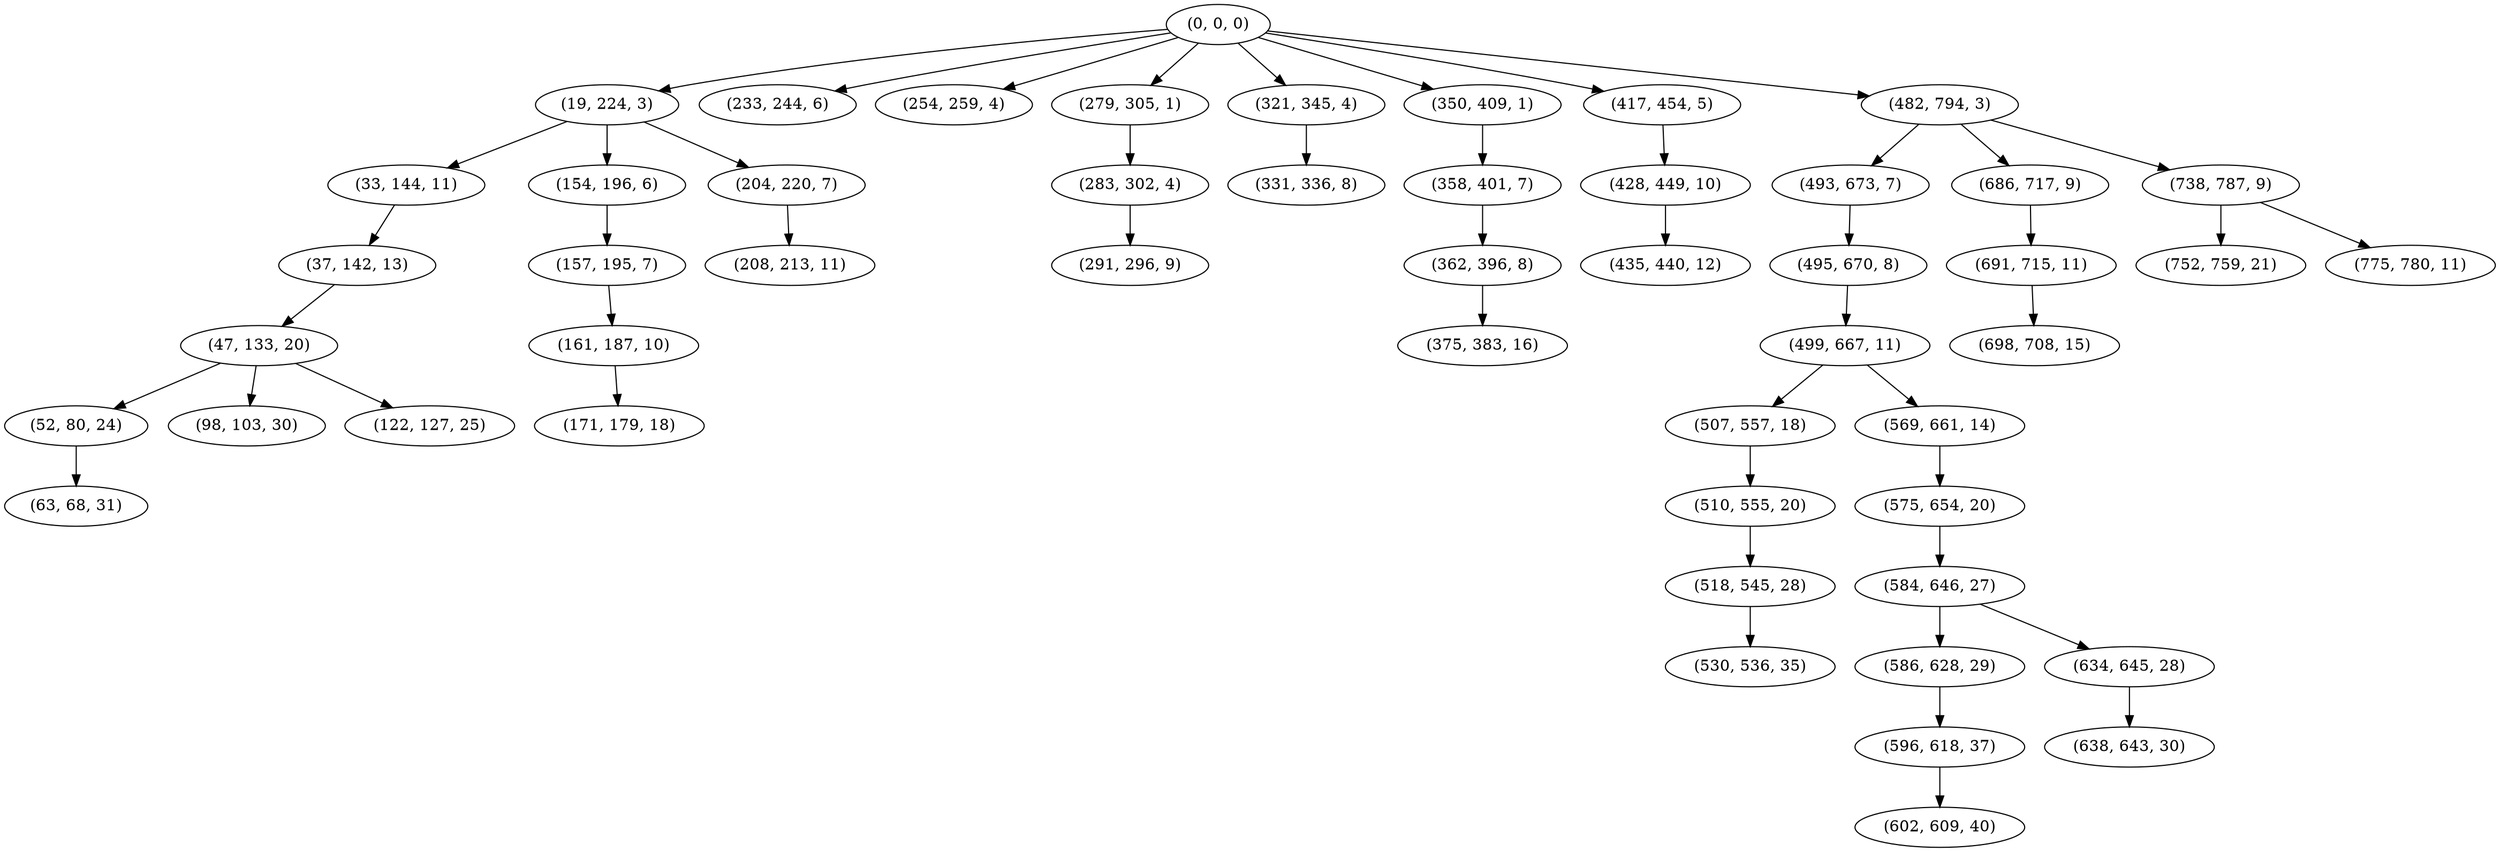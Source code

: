 digraph tree {
    "(0, 0, 0)";
    "(19, 224, 3)";
    "(33, 144, 11)";
    "(37, 142, 13)";
    "(47, 133, 20)";
    "(52, 80, 24)";
    "(63, 68, 31)";
    "(98, 103, 30)";
    "(122, 127, 25)";
    "(154, 196, 6)";
    "(157, 195, 7)";
    "(161, 187, 10)";
    "(171, 179, 18)";
    "(204, 220, 7)";
    "(208, 213, 11)";
    "(233, 244, 6)";
    "(254, 259, 4)";
    "(279, 305, 1)";
    "(283, 302, 4)";
    "(291, 296, 9)";
    "(321, 345, 4)";
    "(331, 336, 8)";
    "(350, 409, 1)";
    "(358, 401, 7)";
    "(362, 396, 8)";
    "(375, 383, 16)";
    "(417, 454, 5)";
    "(428, 449, 10)";
    "(435, 440, 12)";
    "(482, 794, 3)";
    "(493, 673, 7)";
    "(495, 670, 8)";
    "(499, 667, 11)";
    "(507, 557, 18)";
    "(510, 555, 20)";
    "(518, 545, 28)";
    "(530, 536, 35)";
    "(569, 661, 14)";
    "(575, 654, 20)";
    "(584, 646, 27)";
    "(586, 628, 29)";
    "(596, 618, 37)";
    "(602, 609, 40)";
    "(634, 645, 28)";
    "(638, 643, 30)";
    "(686, 717, 9)";
    "(691, 715, 11)";
    "(698, 708, 15)";
    "(738, 787, 9)";
    "(752, 759, 21)";
    "(775, 780, 11)";
    "(0, 0, 0)" -> "(19, 224, 3)";
    "(0, 0, 0)" -> "(233, 244, 6)";
    "(0, 0, 0)" -> "(254, 259, 4)";
    "(0, 0, 0)" -> "(279, 305, 1)";
    "(0, 0, 0)" -> "(321, 345, 4)";
    "(0, 0, 0)" -> "(350, 409, 1)";
    "(0, 0, 0)" -> "(417, 454, 5)";
    "(0, 0, 0)" -> "(482, 794, 3)";
    "(19, 224, 3)" -> "(33, 144, 11)";
    "(19, 224, 3)" -> "(154, 196, 6)";
    "(19, 224, 3)" -> "(204, 220, 7)";
    "(33, 144, 11)" -> "(37, 142, 13)";
    "(37, 142, 13)" -> "(47, 133, 20)";
    "(47, 133, 20)" -> "(52, 80, 24)";
    "(47, 133, 20)" -> "(98, 103, 30)";
    "(47, 133, 20)" -> "(122, 127, 25)";
    "(52, 80, 24)" -> "(63, 68, 31)";
    "(154, 196, 6)" -> "(157, 195, 7)";
    "(157, 195, 7)" -> "(161, 187, 10)";
    "(161, 187, 10)" -> "(171, 179, 18)";
    "(204, 220, 7)" -> "(208, 213, 11)";
    "(279, 305, 1)" -> "(283, 302, 4)";
    "(283, 302, 4)" -> "(291, 296, 9)";
    "(321, 345, 4)" -> "(331, 336, 8)";
    "(350, 409, 1)" -> "(358, 401, 7)";
    "(358, 401, 7)" -> "(362, 396, 8)";
    "(362, 396, 8)" -> "(375, 383, 16)";
    "(417, 454, 5)" -> "(428, 449, 10)";
    "(428, 449, 10)" -> "(435, 440, 12)";
    "(482, 794, 3)" -> "(493, 673, 7)";
    "(482, 794, 3)" -> "(686, 717, 9)";
    "(482, 794, 3)" -> "(738, 787, 9)";
    "(493, 673, 7)" -> "(495, 670, 8)";
    "(495, 670, 8)" -> "(499, 667, 11)";
    "(499, 667, 11)" -> "(507, 557, 18)";
    "(499, 667, 11)" -> "(569, 661, 14)";
    "(507, 557, 18)" -> "(510, 555, 20)";
    "(510, 555, 20)" -> "(518, 545, 28)";
    "(518, 545, 28)" -> "(530, 536, 35)";
    "(569, 661, 14)" -> "(575, 654, 20)";
    "(575, 654, 20)" -> "(584, 646, 27)";
    "(584, 646, 27)" -> "(586, 628, 29)";
    "(584, 646, 27)" -> "(634, 645, 28)";
    "(586, 628, 29)" -> "(596, 618, 37)";
    "(596, 618, 37)" -> "(602, 609, 40)";
    "(634, 645, 28)" -> "(638, 643, 30)";
    "(686, 717, 9)" -> "(691, 715, 11)";
    "(691, 715, 11)" -> "(698, 708, 15)";
    "(738, 787, 9)" -> "(752, 759, 21)";
    "(738, 787, 9)" -> "(775, 780, 11)";
}
